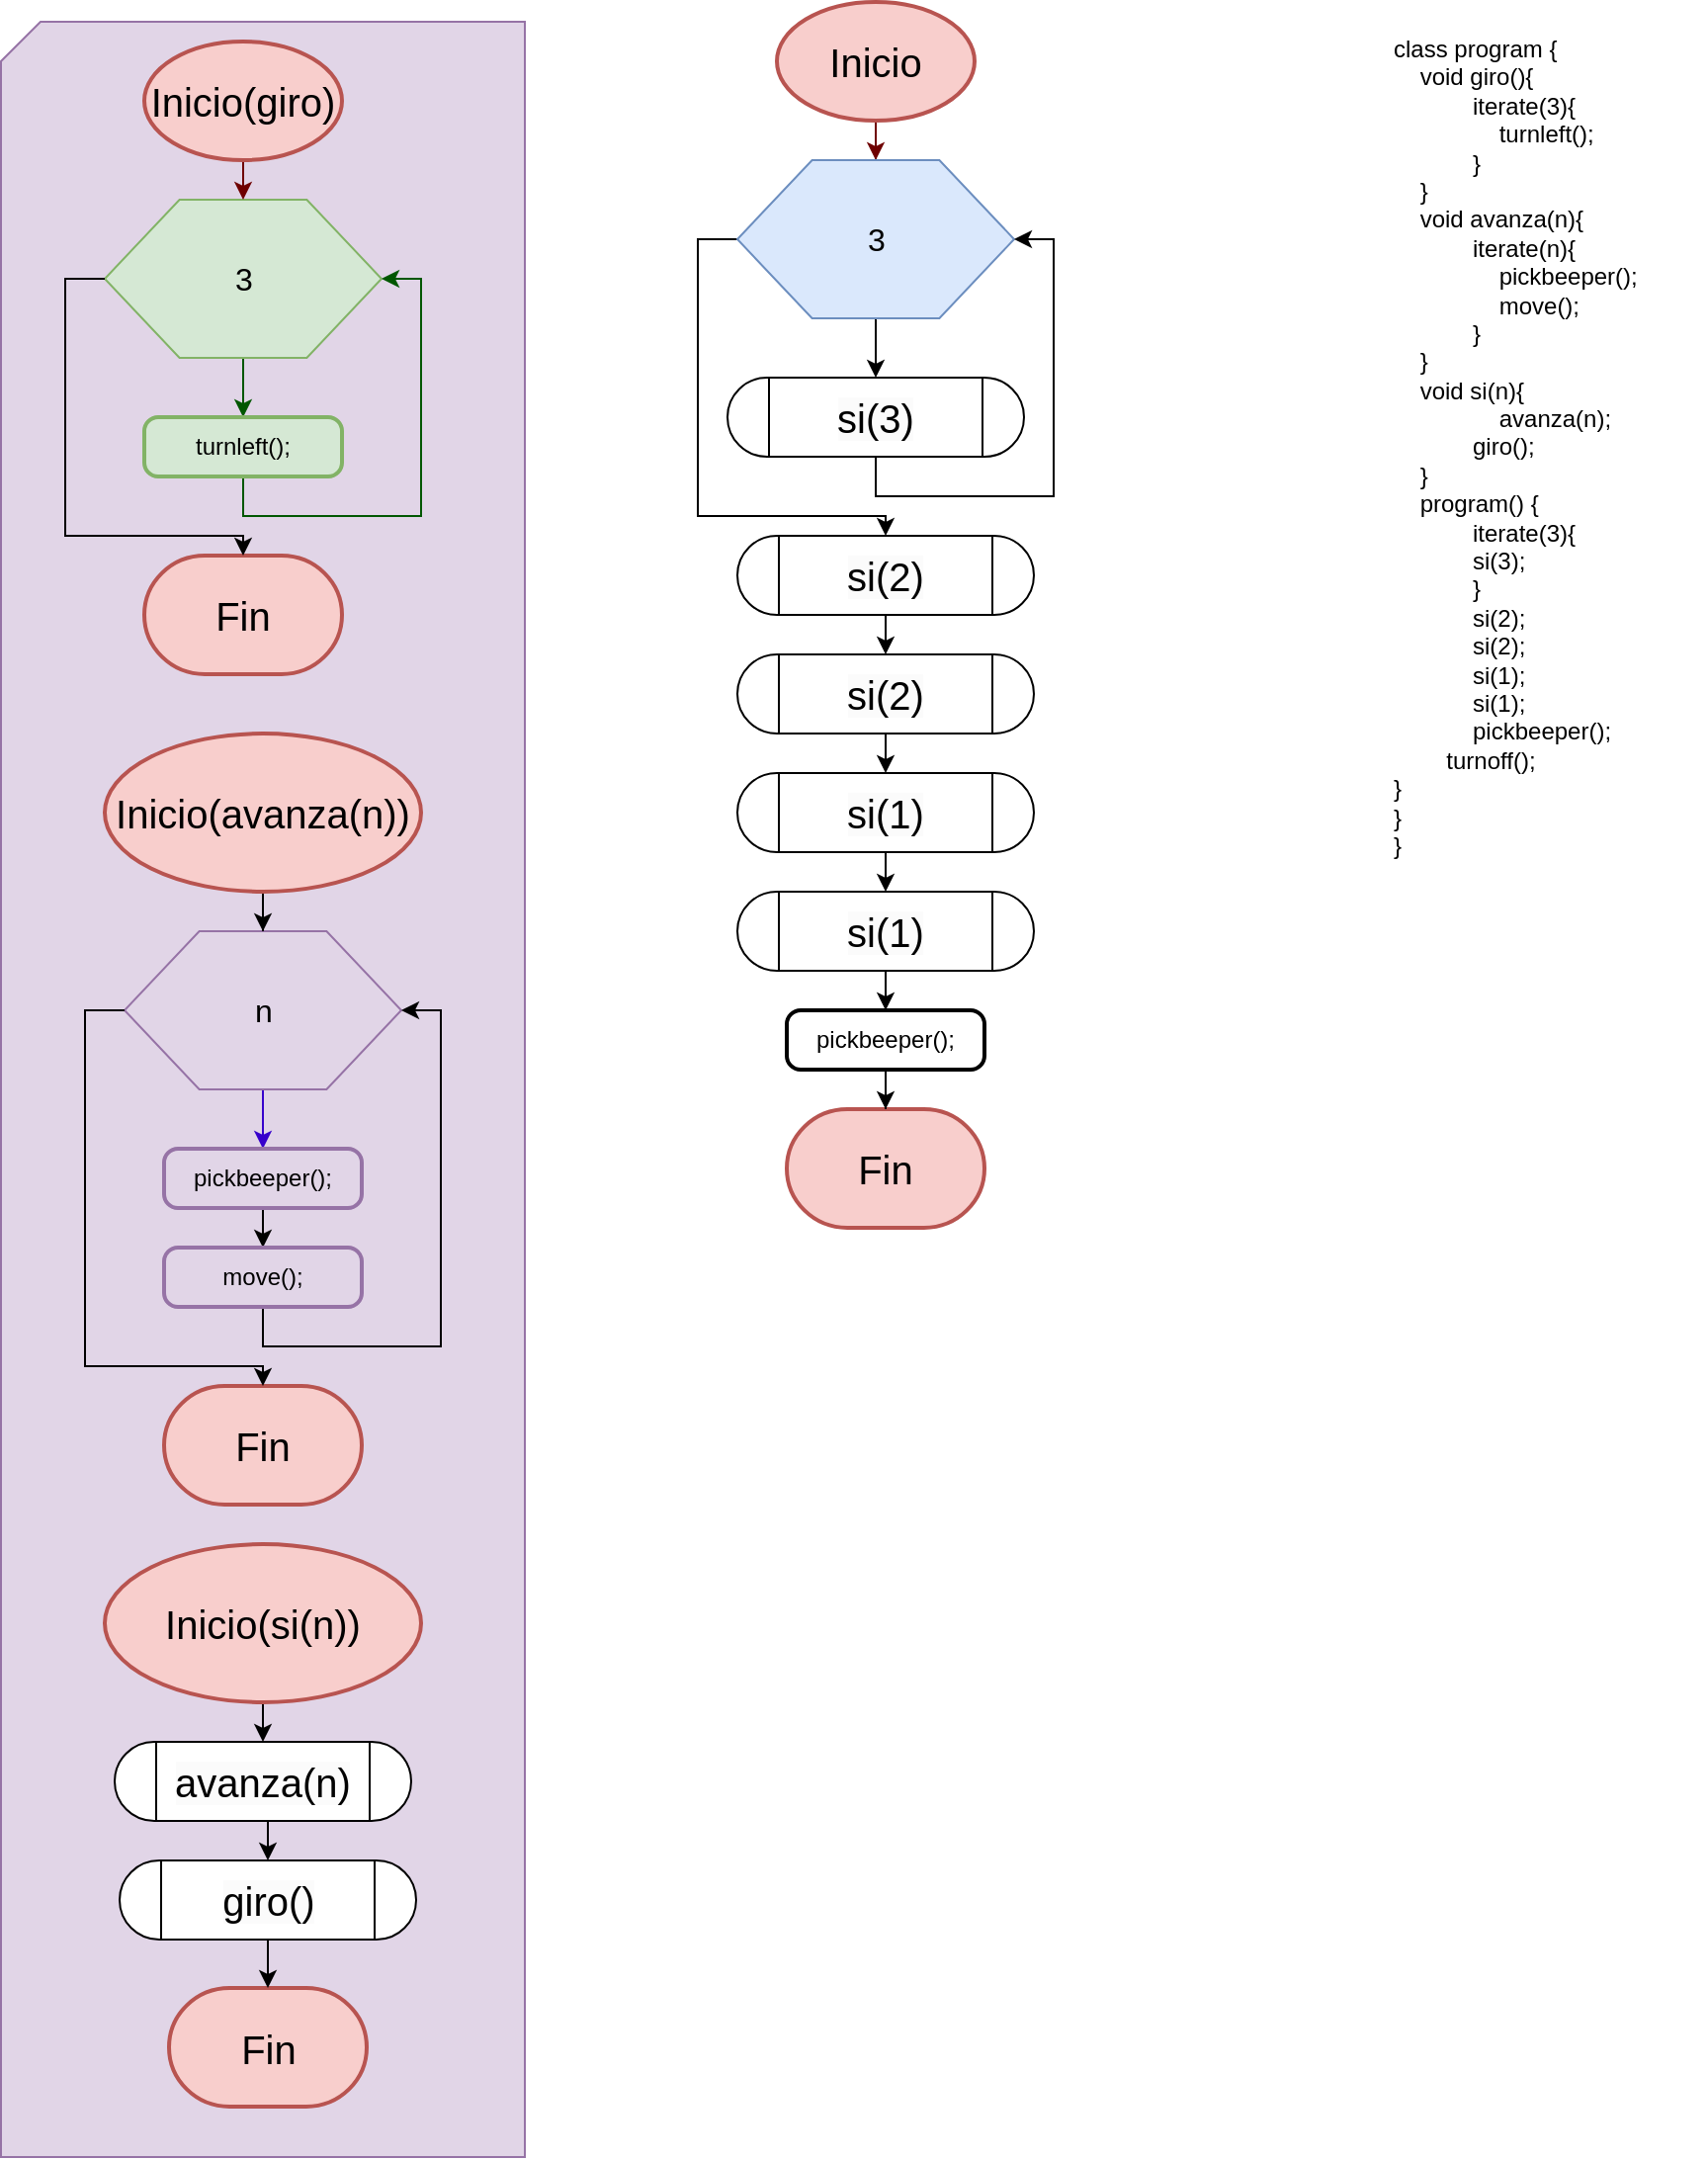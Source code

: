 <mxfile version="22.0.4" type="github">
  <diagram name="Página-1" id="5L7kiTQ-uQX26gXQHLJ3">
    <mxGraphModel dx="2294" dy="1966" grid="1" gridSize="10" guides="1" tooltips="1" connect="1" arrows="1" fold="1" page="1" pageScale="1" pageWidth="827" pageHeight="1169" math="0" shadow="0">
      <root>
        <mxCell id="0" />
        <mxCell id="1" parent="0" />
        <mxCell id="Yb3QKmwWysDypuXjhSpj-1" value="" style="verticalLabelPosition=bottom;verticalAlign=top;html=1;shape=card;whiteSpace=wrap;size=20;arcSize=12;fillColor=#e1d5e7;strokeColor=#9673a6;" vertex="1" parent="1">
          <mxGeometry x="-232.5" y="-440" width="265" height="1080" as="geometry" />
        </mxCell>
        <mxCell id="Yb3QKmwWysDypuXjhSpj-2" style="edgeStyle=orthogonalEdgeStyle;rounded=0;orthogonalLoop=1;jettySize=auto;html=1;exitX=0.5;exitY=1;exitDx=0;exitDy=0;exitPerimeter=0;fillColor=#a20025;strokeColor=#6F0000;" edge="1" parent="1" source="Yb3QKmwWysDypuXjhSpj-3" target="Yb3QKmwWysDypuXjhSpj-7">
          <mxGeometry relative="1" as="geometry" />
        </mxCell>
        <mxCell id="Yb3QKmwWysDypuXjhSpj-3" value="&lt;font style=&quot;font-size: 20px;&quot;&gt;Inicio&lt;/font&gt;" style="strokeWidth=2;html=1;shape=mxgraph.flowchart.start_1;whiteSpace=wrap;fillColor=#f8cecc;strokeColor=#b85450;" vertex="1" parent="1">
          <mxGeometry x="160" y="-450" width="100" height="60" as="geometry" />
        </mxCell>
        <mxCell id="Yb3QKmwWysDypuXjhSpj-4" value="&lt;font style=&quot;font-size: 20px;&quot;&gt;Fin&lt;/font&gt;" style="strokeWidth=2;html=1;shape=mxgraph.flowchart.terminator;whiteSpace=wrap;fillColor=#f8cecc;strokeColor=#b85450;" vertex="1" parent="1">
          <mxGeometry x="165" y="110" width="100" height="60" as="geometry" />
        </mxCell>
        <mxCell id="Yb3QKmwWysDypuXjhSpj-6" style="edgeStyle=orthogonalEdgeStyle;rounded=0;orthogonalLoop=1;jettySize=auto;html=1;exitX=0.5;exitY=1;exitDx=0;exitDy=0;" edge="1" parent="1" source="Yb3QKmwWysDypuXjhSpj-7" target="Yb3QKmwWysDypuXjhSpj-25">
          <mxGeometry relative="1" as="geometry" />
        </mxCell>
        <mxCell id="Yb3QKmwWysDypuXjhSpj-41" style="edgeStyle=orthogonalEdgeStyle;rounded=0;orthogonalLoop=1;jettySize=auto;html=1;exitX=0;exitY=0.5;exitDx=0;exitDy=0;entryX=0.5;entryY=0;entryDx=0;entryDy=0;" edge="1" parent="1" source="Yb3QKmwWysDypuXjhSpj-7" target="Yb3QKmwWysDypuXjhSpj-31">
          <mxGeometry relative="1" as="geometry">
            <Array as="points">
              <mxPoint x="120" y="-330" />
              <mxPoint x="120" y="-190" />
              <mxPoint x="215" y="-190" />
            </Array>
          </mxGeometry>
        </mxCell>
        <mxCell id="Yb3QKmwWysDypuXjhSpj-7" value="&lt;font style=&quot;font-size: 16px;&quot;&gt;3&lt;/font&gt;" style="verticalLabelPosition=middle;verticalAlign=middle;html=1;shape=hexagon;perimeter=hexagonPerimeter2;arcSize=6;size=0.27;labelPosition=center;align=center;fillColor=#dae8fc;strokeColor=#6c8ebf;" vertex="1" parent="1">
          <mxGeometry x="140" y="-370" width="140" height="80" as="geometry" />
        </mxCell>
        <mxCell id="Yb3QKmwWysDypuXjhSpj-8" style="edgeStyle=orthogonalEdgeStyle;rounded=0;orthogonalLoop=1;jettySize=auto;html=1;fillColor=#008a00;strokeColor=#005700;" edge="1" parent="1" source="Yb3QKmwWysDypuXjhSpj-9" target="Yb3QKmwWysDypuXjhSpj-11">
          <mxGeometry relative="1" as="geometry" />
        </mxCell>
        <mxCell id="Yb3QKmwWysDypuXjhSpj-9" value="3" style="verticalLabelPosition=middle;verticalAlign=middle;html=1;shape=hexagon;perimeter=hexagonPerimeter2;arcSize=6;size=0.27;labelPosition=center;align=center;fillColor=#d5e8d4;strokeColor=#82b366;fontSize=16;" vertex="1" parent="1">
          <mxGeometry x="-180" y="-350" width="140" height="80" as="geometry" />
        </mxCell>
        <mxCell id="Yb3QKmwWysDypuXjhSpj-10" style="edgeStyle=orthogonalEdgeStyle;rounded=0;orthogonalLoop=1;jettySize=auto;html=1;exitX=0.5;exitY=1;exitDx=0;exitDy=0;entryX=1;entryY=0.5;entryDx=0;entryDy=0;fillColor=#008a00;strokeColor=#005700;" edge="1" parent="1" source="Yb3QKmwWysDypuXjhSpj-11" target="Yb3QKmwWysDypuXjhSpj-9">
          <mxGeometry relative="1" as="geometry">
            <Array as="points">
              <mxPoint x="-110" y="-190" />
              <mxPoint x="-20" y="-190" />
              <mxPoint x="-20" y="-310" />
            </Array>
          </mxGeometry>
        </mxCell>
        <mxCell id="Yb3QKmwWysDypuXjhSpj-11" value="turnleft();" style="rounded=1;whiteSpace=wrap;html=1;absoluteArcSize=1;arcSize=14;strokeWidth=2;fillColor=#d5e8d4;strokeColor=#82b366;fontSize=12;" vertex="1" parent="1">
          <mxGeometry x="-160" y="-240" width="100" height="30" as="geometry" />
        </mxCell>
        <mxCell id="Yb3QKmwWysDypuXjhSpj-12" style="edgeStyle=orthogonalEdgeStyle;rounded=0;orthogonalLoop=1;jettySize=auto;html=1;fillColor=#6a00ff;strokeColor=#3700CC;" edge="1" parent="1" source="Yb3QKmwWysDypuXjhSpj-13" target="Yb3QKmwWysDypuXjhSpj-15">
          <mxGeometry relative="1" as="geometry">
            <Array as="points">
              <mxPoint x="-100" y="110" />
              <mxPoint x="-100" y="110" />
            </Array>
          </mxGeometry>
        </mxCell>
        <mxCell id="Yb3QKmwWysDypuXjhSpj-13" value="n" style="verticalLabelPosition=middle;verticalAlign=middle;html=1;shape=hexagon;perimeter=hexagonPerimeter2;arcSize=6;size=0.27;labelPosition=center;align=center;fillColor=#e1d5e7;strokeColor=#9673a6;fontSize=16;" vertex="1" parent="1">
          <mxGeometry x="-170" y="20" width="140" height="80" as="geometry" />
        </mxCell>
        <mxCell id="Yb3QKmwWysDypuXjhSpj-50" style="edgeStyle=orthogonalEdgeStyle;rounded=0;orthogonalLoop=1;jettySize=auto;html=1;exitX=0.5;exitY=1;exitDx=0;exitDy=0;" edge="1" parent="1" source="Yb3QKmwWysDypuXjhSpj-15" target="Yb3QKmwWysDypuXjhSpj-48">
          <mxGeometry relative="1" as="geometry" />
        </mxCell>
        <mxCell id="Yb3QKmwWysDypuXjhSpj-15" value="pickbeeper();" style="rounded=1;whiteSpace=wrap;html=1;absoluteArcSize=1;arcSize=14;strokeWidth=2;fillColor=#e1d5e7;strokeColor=#9673a6;" vertex="1" parent="1">
          <mxGeometry x="-150" y="130" width="100" height="30" as="geometry" />
        </mxCell>
        <mxCell id="Yb3QKmwWysDypuXjhSpj-16" style="edgeStyle=orthogonalEdgeStyle;rounded=0;orthogonalLoop=1;jettySize=auto;html=1;exitX=0.5;exitY=1;exitDx=0;exitDy=0;exitPerimeter=0;fillColor=#a20025;strokeColor=#6F0000;" edge="1" parent="1" source="Yb3QKmwWysDypuXjhSpj-17">
          <mxGeometry relative="1" as="geometry">
            <mxPoint x="-110" y="-350" as="targetPoint" />
          </mxGeometry>
        </mxCell>
        <mxCell id="Yb3QKmwWysDypuXjhSpj-17" value="&lt;font style=&quot;font-size: 20px;&quot;&gt;Inicio(giro)&lt;/font&gt;" style="strokeWidth=2;html=1;shape=mxgraph.flowchart.start_1;whiteSpace=wrap;fillColor=#f8cecc;strokeColor=#b85450;" vertex="1" parent="1">
          <mxGeometry x="-160" y="-430" width="100" height="60" as="geometry" />
        </mxCell>
        <mxCell id="Yb3QKmwWysDypuXjhSpj-18" value="&lt;font style=&quot;font-size: 20px;&quot;&gt;Fin&lt;/font&gt;" style="strokeWidth=2;html=1;shape=mxgraph.flowchart.terminator;whiteSpace=wrap;fillColor=#f8cecc;strokeColor=#b85450;" vertex="1" parent="1">
          <mxGeometry x="-160" y="-170" width="100" height="60" as="geometry" />
        </mxCell>
        <mxCell id="Yb3QKmwWysDypuXjhSpj-20" style="edgeStyle=orthogonalEdgeStyle;rounded=0;orthogonalLoop=1;jettySize=auto;html=1;exitX=0.5;exitY=1;exitDx=0;exitDy=0;exitPerimeter=0;" edge="1" parent="1" source="Yb3QKmwWysDypuXjhSpj-21" target="Yb3QKmwWysDypuXjhSpj-13">
          <mxGeometry relative="1" as="geometry" />
        </mxCell>
        <mxCell id="Yb3QKmwWysDypuXjhSpj-21" value="&lt;font style=&quot;font-size: 20px;&quot;&gt;Inicio(avanza(n))&lt;/font&gt;" style="strokeWidth=2;html=1;shape=mxgraph.flowchart.start_1;whiteSpace=wrap;fillColor=#f8cecc;strokeColor=#b85450;" vertex="1" parent="1">
          <mxGeometry x="-180" y="-80" width="160" height="80" as="geometry" />
        </mxCell>
        <mxCell id="Yb3QKmwWysDypuXjhSpj-22" value="&lt;font style=&quot;font-size: 20px;&quot;&gt;Fin&lt;/font&gt;" style="strokeWidth=2;html=1;shape=mxgraph.flowchart.terminator;whiteSpace=wrap;fillColor=#f8cecc;strokeColor=#b85450;" vertex="1" parent="1">
          <mxGeometry x="-150" y="250" width="100" height="60" as="geometry" />
        </mxCell>
        <mxCell id="Yb3QKmwWysDypuXjhSpj-34" style="edgeStyle=orthogonalEdgeStyle;rounded=0;orthogonalLoop=1;jettySize=auto;html=1;exitX=0.5;exitY=1;exitDx=0;exitDy=0;entryX=1;entryY=0.5;entryDx=0;entryDy=0;" edge="1" parent="1" source="Yb3QKmwWysDypuXjhSpj-25" target="Yb3QKmwWysDypuXjhSpj-7">
          <mxGeometry relative="1" as="geometry">
            <Array as="points">
              <mxPoint x="210" y="-200" />
              <mxPoint x="300" y="-200" />
              <mxPoint x="300" y="-330" />
            </Array>
          </mxGeometry>
        </mxCell>
        <mxCell id="Yb3QKmwWysDypuXjhSpj-25" value="&lt;span style=&quot;color: rgb(0, 0, 0); font-family: Helvetica; font-size: 20px; font-style: normal; font-variant-ligatures: normal; font-variant-caps: normal; font-weight: 400; letter-spacing: normal; orphans: 2; text-align: center; text-indent: 0px; text-transform: none; widows: 2; word-spacing: 0px; -webkit-text-stroke-width: 0px; background-color: rgb(251, 251, 251); text-decoration-thickness: initial; text-decoration-style: initial; text-decoration-color: initial; float: none; display: inline !important;&quot;&gt;si(3)&lt;/span&gt;" style="verticalLabelPosition=middle;verticalAlign=middle;html=1;shape=process;whiteSpace=wrap;rounded=1;size=0.14;arcSize=50;labelPosition=center;align=center;" vertex="1" parent="1">
          <mxGeometry x="135" y="-260" width="150" height="40" as="geometry" />
        </mxCell>
        <mxCell id="Yb3QKmwWysDypuXjhSpj-28" value="class program {&#xa;    void giro(){&#xa;            iterate(3){&#xa;                turnleft();&#xa;            }&#xa;    }&#xa;    void avanza(n){&#xa;            iterate(n){&#xa;                pickbeeper();&#xa;                move();&#xa;            }&#xa;    }&#xa;    void si(n){&#xa;                avanza(n);&#xa;            giro();&#xa;    }&#xa;    program() {&#xa;            iterate(3){&#xa;            si(3);&#xa;            }&#xa;            si(2);&#xa;            si(2);&#xa;            si(1);&#xa;            si(1);&#xa;            pickbeeper();&#xa;        turnoff();&#xa;}&#xa;}&#xa;}" style="text;whiteSpace=wrap;" vertex="1" parent="1">
          <mxGeometry x="470" y="-440" width="160" height="440" as="geometry" />
        </mxCell>
        <mxCell id="Yb3QKmwWysDypuXjhSpj-42" style="edgeStyle=orthogonalEdgeStyle;rounded=0;orthogonalLoop=1;jettySize=auto;html=1;exitX=0.5;exitY=1;exitDx=0;exitDy=0;entryX=0.5;entryY=0;entryDx=0;entryDy=0;" edge="1" parent="1" source="Yb3QKmwWysDypuXjhSpj-31" target="Yb3QKmwWysDypuXjhSpj-32">
          <mxGeometry relative="1" as="geometry" />
        </mxCell>
        <mxCell id="Yb3QKmwWysDypuXjhSpj-31" value="&lt;span style=&quot;color: rgb(0, 0, 0); font-family: Helvetica; font-size: 20px; font-style: normal; font-variant-ligatures: normal; font-variant-caps: normal; font-weight: 400; letter-spacing: normal; orphans: 2; text-align: center; text-indent: 0px; text-transform: none; widows: 2; word-spacing: 0px; -webkit-text-stroke-width: 0px; background-color: rgb(251, 251, 251); text-decoration-thickness: initial; text-decoration-style: initial; text-decoration-color: initial; float: none; display: inline !important;&quot;&gt;si(2)&lt;/span&gt;" style="verticalLabelPosition=middle;verticalAlign=middle;html=1;shape=process;whiteSpace=wrap;rounded=1;size=0.14;arcSize=50;labelPosition=center;align=center;" vertex="1" parent="1">
          <mxGeometry x="140" y="-180" width="150" height="40" as="geometry" />
        </mxCell>
        <mxCell id="Yb3QKmwWysDypuXjhSpj-43" style="edgeStyle=orthogonalEdgeStyle;rounded=0;orthogonalLoop=1;jettySize=auto;html=1;exitX=0.5;exitY=1;exitDx=0;exitDy=0;entryX=0.5;entryY=0;entryDx=0;entryDy=0;" edge="1" parent="1" source="Yb3QKmwWysDypuXjhSpj-32" target="Yb3QKmwWysDypuXjhSpj-33">
          <mxGeometry relative="1" as="geometry" />
        </mxCell>
        <mxCell id="Yb3QKmwWysDypuXjhSpj-32" value="&lt;span style=&quot;color: rgb(0, 0, 0); font-family: Helvetica; font-size: 20px; font-style: normal; font-variant-ligatures: normal; font-variant-caps: normal; font-weight: 400; letter-spacing: normal; orphans: 2; text-align: center; text-indent: 0px; text-transform: none; widows: 2; word-spacing: 0px; -webkit-text-stroke-width: 0px; background-color: rgb(251, 251, 251); text-decoration-thickness: initial; text-decoration-style: initial; text-decoration-color: initial; float: none; display: inline !important;&quot;&gt;si(2)&lt;/span&gt;" style="verticalLabelPosition=middle;verticalAlign=middle;html=1;shape=process;whiteSpace=wrap;rounded=1;size=0.14;arcSize=50;labelPosition=center;align=center;" vertex="1" parent="1">
          <mxGeometry x="140" y="-120" width="150" height="40" as="geometry" />
        </mxCell>
        <mxCell id="Yb3QKmwWysDypuXjhSpj-44" style="edgeStyle=orthogonalEdgeStyle;rounded=0;orthogonalLoop=1;jettySize=auto;html=1;exitX=0.5;exitY=1;exitDx=0;exitDy=0;entryX=0.5;entryY=0;entryDx=0;entryDy=0;" edge="1" parent="1" source="Yb3QKmwWysDypuXjhSpj-33" target="Yb3QKmwWysDypuXjhSpj-36">
          <mxGeometry relative="1" as="geometry" />
        </mxCell>
        <mxCell id="Yb3QKmwWysDypuXjhSpj-33" value="&lt;span style=&quot;color: rgb(0, 0, 0); font-family: Helvetica; font-size: 20px; font-style: normal; font-variant-ligatures: normal; font-variant-caps: normal; font-weight: 400; letter-spacing: normal; orphans: 2; text-align: center; text-indent: 0px; text-transform: none; widows: 2; word-spacing: 0px; -webkit-text-stroke-width: 0px; background-color: rgb(251, 251, 251); text-decoration-thickness: initial; text-decoration-style: initial; text-decoration-color: initial; float: none; display: inline !important;&quot;&gt;si(1)&lt;/span&gt;" style="verticalLabelPosition=middle;verticalAlign=middle;html=1;shape=process;whiteSpace=wrap;rounded=1;size=0.14;arcSize=50;labelPosition=center;align=center;" vertex="1" parent="1">
          <mxGeometry x="140" y="-60" width="150" height="40" as="geometry" />
        </mxCell>
        <mxCell id="Yb3QKmwWysDypuXjhSpj-46" style="edgeStyle=orthogonalEdgeStyle;rounded=0;orthogonalLoop=1;jettySize=auto;html=1;exitX=0.5;exitY=1;exitDx=0;exitDy=0;" edge="1" parent="1" source="Yb3QKmwWysDypuXjhSpj-36" target="Yb3QKmwWysDypuXjhSpj-45">
          <mxGeometry relative="1" as="geometry" />
        </mxCell>
        <mxCell id="Yb3QKmwWysDypuXjhSpj-36" value="&lt;span style=&quot;color: rgb(0, 0, 0); font-family: Helvetica; font-size: 20px; font-style: normal; font-variant-ligatures: normal; font-variant-caps: normal; font-weight: 400; letter-spacing: normal; orphans: 2; text-align: center; text-indent: 0px; text-transform: none; widows: 2; word-spacing: 0px; -webkit-text-stroke-width: 0px; background-color: rgb(251, 251, 251); text-decoration-thickness: initial; text-decoration-style: initial; text-decoration-color: initial; float: none; display: inline !important;&quot;&gt;si(1)&lt;/span&gt;" style="verticalLabelPosition=middle;verticalAlign=middle;html=1;shape=process;whiteSpace=wrap;rounded=1;size=0.14;arcSize=50;labelPosition=center;align=center;" vertex="1" parent="1">
          <mxGeometry x="140" width="150" height="40" as="geometry" />
        </mxCell>
        <mxCell id="Yb3QKmwWysDypuXjhSpj-47" style="edgeStyle=orthogonalEdgeStyle;rounded=0;orthogonalLoop=1;jettySize=auto;html=1;exitX=0.5;exitY=1;exitDx=0;exitDy=0;" edge="1" parent="1" source="Yb3QKmwWysDypuXjhSpj-45" target="Yb3QKmwWysDypuXjhSpj-4">
          <mxGeometry relative="1" as="geometry" />
        </mxCell>
        <mxCell id="Yb3QKmwWysDypuXjhSpj-45" value="pickbeeper();" style="rounded=1;whiteSpace=wrap;html=1;absoluteArcSize=1;arcSize=14;strokeWidth=2;" vertex="1" parent="1">
          <mxGeometry x="165" y="60" width="100" height="30" as="geometry" />
        </mxCell>
        <mxCell id="Yb3QKmwWysDypuXjhSpj-51" style="edgeStyle=orthogonalEdgeStyle;rounded=0;orthogonalLoop=1;jettySize=auto;html=1;exitX=0.5;exitY=1;exitDx=0;exitDy=0;entryX=1;entryY=0.5;entryDx=0;entryDy=0;" edge="1" parent="1" source="Yb3QKmwWysDypuXjhSpj-48" target="Yb3QKmwWysDypuXjhSpj-13">
          <mxGeometry relative="1" as="geometry">
            <Array as="points">
              <mxPoint x="-100" y="230" />
              <mxPoint x="-10" y="230" />
              <mxPoint x="-10" y="60" />
            </Array>
          </mxGeometry>
        </mxCell>
        <mxCell id="Yb3QKmwWysDypuXjhSpj-48" value="move();" style="rounded=1;whiteSpace=wrap;html=1;absoluteArcSize=1;arcSize=14;strokeWidth=2;fillColor=#e1d5e7;strokeColor=#9673a6;" vertex="1" parent="1">
          <mxGeometry x="-150" y="180" width="100" height="30" as="geometry" />
        </mxCell>
        <mxCell id="Yb3QKmwWysDypuXjhSpj-49" style="edgeStyle=orthogonalEdgeStyle;rounded=0;orthogonalLoop=1;jettySize=auto;html=1;exitX=0;exitY=0.5;exitDx=0;exitDy=0;entryX=0.5;entryY=0;entryDx=0;entryDy=0;entryPerimeter=0;" edge="1" parent="1" source="Yb3QKmwWysDypuXjhSpj-9" target="Yb3QKmwWysDypuXjhSpj-18">
          <mxGeometry relative="1" as="geometry">
            <Array as="points">
              <mxPoint x="-200" y="-310" />
              <mxPoint x="-200" y="-180" />
              <mxPoint x="-110" y="-180" />
            </Array>
          </mxGeometry>
        </mxCell>
        <mxCell id="Yb3QKmwWysDypuXjhSpj-52" style="edgeStyle=orthogonalEdgeStyle;rounded=0;orthogonalLoop=1;jettySize=auto;html=1;exitX=0;exitY=0.5;exitDx=0;exitDy=0;entryX=0.5;entryY=0;entryDx=0;entryDy=0;entryPerimeter=0;" edge="1" parent="1" source="Yb3QKmwWysDypuXjhSpj-13" target="Yb3QKmwWysDypuXjhSpj-22">
          <mxGeometry relative="1" as="geometry">
            <Array as="points">
              <mxPoint x="-190" y="60" />
              <mxPoint x="-190" y="240" />
              <mxPoint x="-100" y="240" />
            </Array>
          </mxGeometry>
        </mxCell>
        <mxCell id="Yb3QKmwWysDypuXjhSpj-57" style="edgeStyle=orthogonalEdgeStyle;rounded=0;orthogonalLoop=1;jettySize=auto;html=1;exitX=0.5;exitY=1;exitDx=0;exitDy=0;exitPerimeter=0;" edge="1" parent="1" source="Yb3QKmwWysDypuXjhSpj-58">
          <mxGeometry relative="1" as="geometry">
            <mxPoint x="-100" y="430" as="targetPoint" />
          </mxGeometry>
        </mxCell>
        <mxCell id="Yb3QKmwWysDypuXjhSpj-58" value="&lt;font style=&quot;font-size: 20px;&quot;&gt;Inicio(si(n))&lt;/font&gt;" style="strokeWidth=2;html=1;shape=mxgraph.flowchart.start_1;whiteSpace=wrap;fillColor=#f8cecc;strokeColor=#b85450;" vertex="1" parent="1">
          <mxGeometry x="-180" y="330" width="160" height="80" as="geometry" />
        </mxCell>
        <mxCell id="Yb3QKmwWysDypuXjhSpj-59" value="&lt;font style=&quot;font-size: 20px;&quot;&gt;Fin&lt;/font&gt;" style="strokeWidth=2;html=1;shape=mxgraph.flowchart.terminator;whiteSpace=wrap;fillColor=#f8cecc;strokeColor=#b85450;" vertex="1" parent="1">
          <mxGeometry x="-147.5" y="554.5" width="100" height="60" as="geometry" />
        </mxCell>
        <mxCell id="Yb3QKmwWysDypuXjhSpj-68" style="edgeStyle=orthogonalEdgeStyle;rounded=0;orthogonalLoop=1;jettySize=auto;html=1;exitX=0.5;exitY=1;exitDx=0;exitDy=0;entryX=0.5;entryY=0;entryDx=0;entryDy=0;" edge="1" parent="1" source="Yb3QKmwWysDypuXjhSpj-64" target="Yb3QKmwWysDypuXjhSpj-65">
          <mxGeometry relative="1" as="geometry" />
        </mxCell>
        <mxCell id="Yb3QKmwWysDypuXjhSpj-64" value="&lt;span style=&quot;color: rgb(0, 0, 0); font-family: Helvetica; font-size: 20px; font-style: normal; font-variant-ligatures: normal; font-variant-caps: normal; font-weight: 400; letter-spacing: normal; orphans: 2; text-align: center; text-indent: 0px; text-transform: none; widows: 2; word-spacing: 0px; -webkit-text-stroke-width: 0px; background-color: rgb(251, 251, 251); text-decoration-thickness: initial; text-decoration-style: initial; text-decoration-color: initial; float: none; display: inline !important;&quot;&gt;avanza(n)&lt;/span&gt;" style="verticalLabelPosition=middle;verticalAlign=middle;html=1;shape=process;whiteSpace=wrap;rounded=1;size=0.14;arcSize=50;labelPosition=center;align=center;" vertex="1" parent="1">
          <mxGeometry x="-175" y="430" width="150" height="40" as="geometry" />
        </mxCell>
        <mxCell id="Yb3QKmwWysDypuXjhSpj-69" style="edgeStyle=orthogonalEdgeStyle;rounded=0;orthogonalLoop=1;jettySize=auto;html=1;exitX=0.5;exitY=1;exitDx=0;exitDy=0;" edge="1" parent="1" source="Yb3QKmwWysDypuXjhSpj-65" target="Yb3QKmwWysDypuXjhSpj-59">
          <mxGeometry relative="1" as="geometry" />
        </mxCell>
        <mxCell id="Yb3QKmwWysDypuXjhSpj-65" value="&lt;span style=&quot;color: rgb(0, 0, 0); font-family: Helvetica; font-size: 20px; font-style: normal; font-variant-ligatures: normal; font-variant-caps: normal; font-weight: 400; letter-spacing: normal; orphans: 2; text-align: center; text-indent: 0px; text-transform: none; widows: 2; word-spacing: 0px; -webkit-text-stroke-width: 0px; background-color: rgb(251, 251, 251); text-decoration-thickness: initial; text-decoration-style: initial; text-decoration-color: initial; float: none; display: inline !important;&quot;&gt;giro()&lt;/span&gt;" style="verticalLabelPosition=middle;verticalAlign=middle;html=1;shape=process;whiteSpace=wrap;rounded=1;size=0.14;arcSize=50;labelPosition=center;align=center;" vertex="1" parent="1">
          <mxGeometry x="-172.5" y="490" width="150" height="40" as="geometry" />
        </mxCell>
      </root>
    </mxGraphModel>
  </diagram>
</mxfile>
